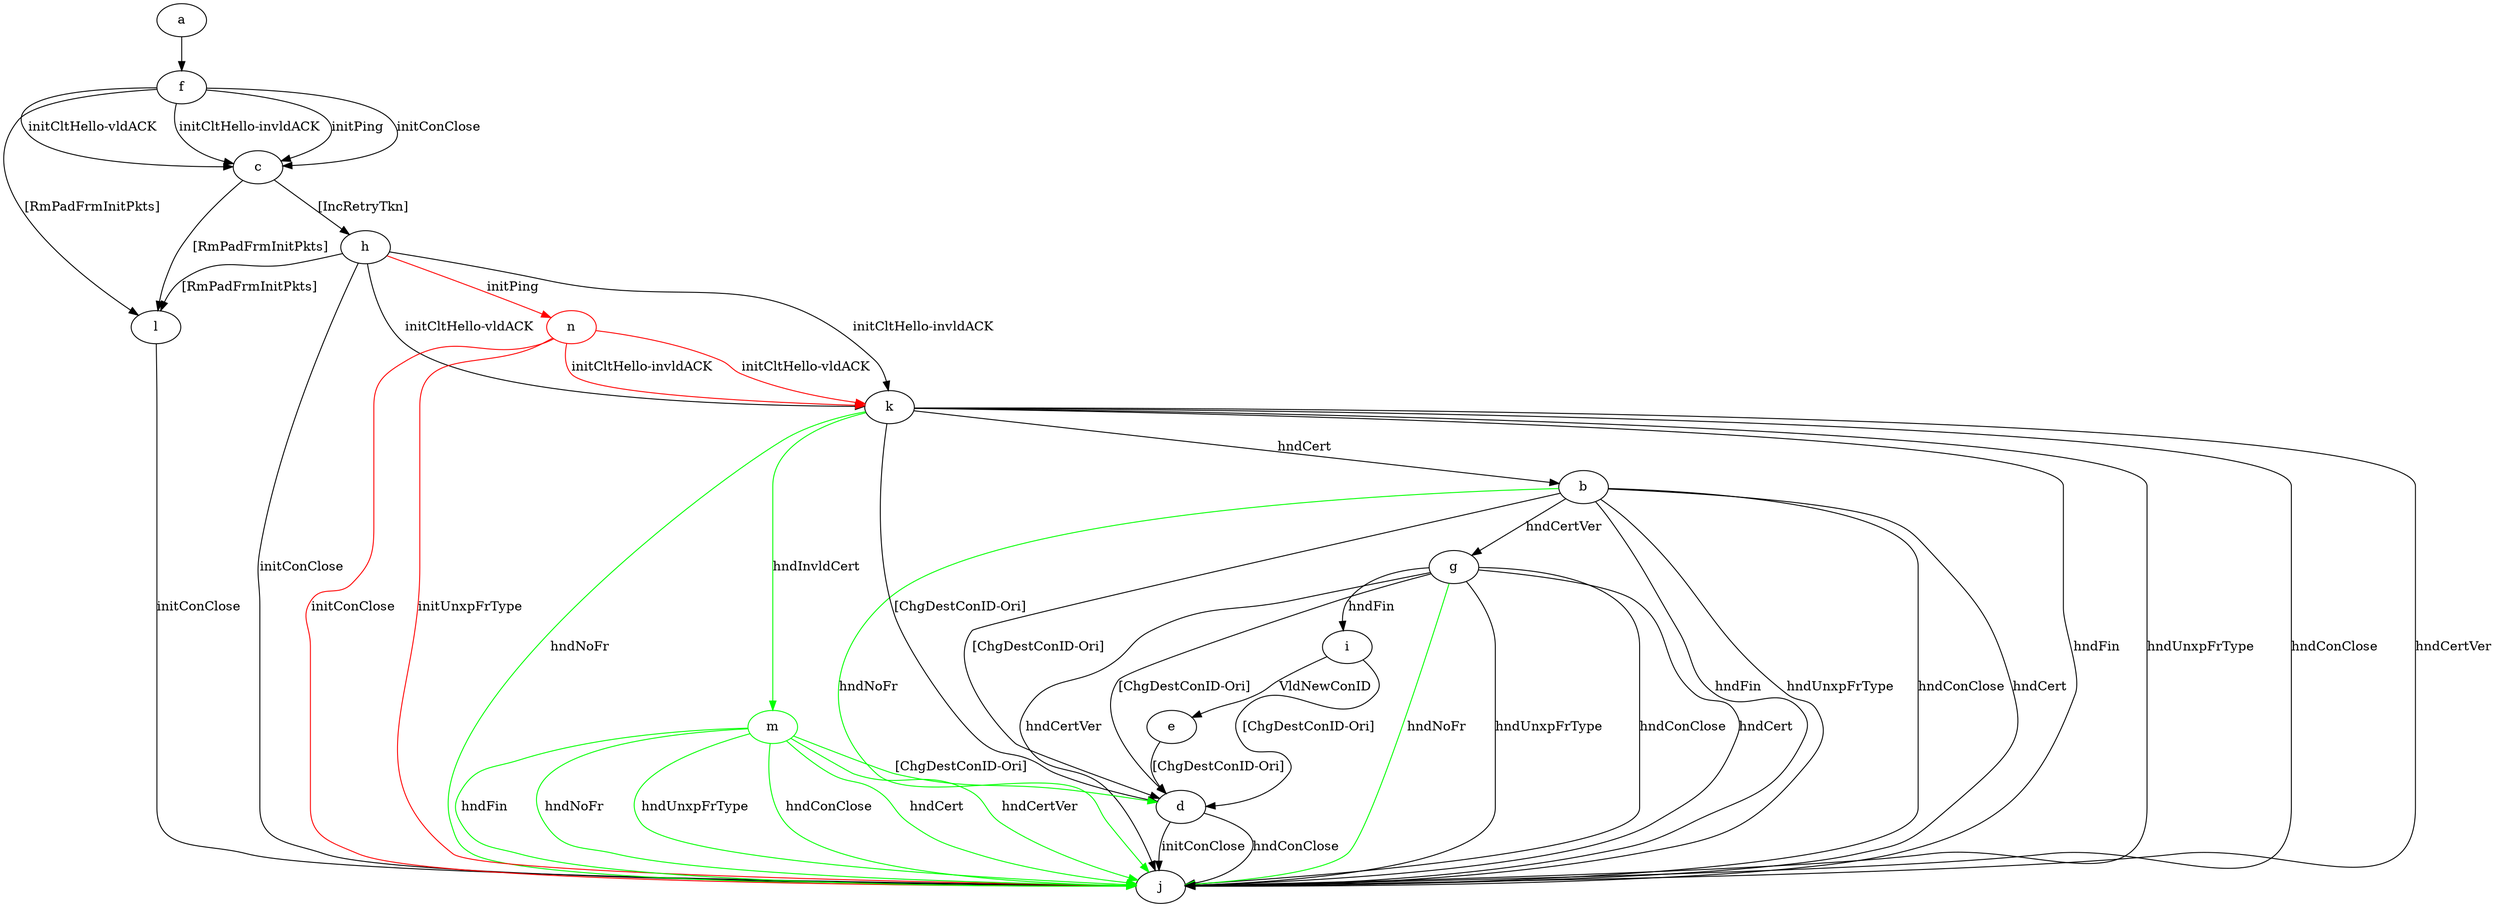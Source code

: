 digraph "" {
	a -> f	[key=0];
	b -> d	[key=0,
		label="[ChgDestConID-Ori] "];
	b -> g	[key=0,
		label="hndCertVer "];
	b -> j	[key=0,
		label="hndFin "];
	b -> j	[key=1,
		label="hndUnxpFrType "];
	b -> j	[key=2,
		label="hndConClose "];
	b -> j	[key=3,
		label="hndCert "];
	b -> j	[key=4,
		color=green,
		label="hndNoFr "];
	c -> h	[key=0,
		label="[IncRetryTkn] "];
	c -> l	[key=0,
		label="[RmPadFrmInitPkts] "];
	d -> j	[key=0,
		label="initConClose "];
	d -> j	[key=1,
		label="hndConClose "];
	e -> d	[key=0,
		label="[ChgDestConID-Ori] "];
	f -> c	[key=0,
		label="initPing "];
	f -> c	[key=1,
		label="initConClose "];
	f -> c	[key=2,
		label="initCltHello-vldACK "];
	f -> c	[key=3,
		label="initCltHello-invldACK "];
	f -> l	[key=0,
		label="[RmPadFrmInitPkts] "];
	g -> d	[key=0,
		label="[ChgDestConID-Ori] "];
	g -> i	[key=0,
		label="hndFin "];
	g -> j	[key=0,
		label="hndUnxpFrType "];
	g -> j	[key=1,
		label="hndConClose "];
	g -> j	[key=2,
		label="hndCert "];
	g -> j	[key=3,
		label="hndCertVer "];
	g -> j	[key=4,
		color=green,
		label="hndNoFr "];
	h -> j	[key=0,
		label="initConClose "];
	h -> k	[key=0,
		label="initCltHello-vldACK "];
	h -> k	[key=1,
		label="initCltHello-invldACK "];
	h -> l	[key=0,
		label="[RmPadFrmInitPkts] "];
	n	[color=red];
	h -> n	[key=0,
		color=red,
		label="initPing "];
	i -> d	[key=0,
		label="[ChgDestConID-Ori] "];
	i -> e	[key=0,
		label="VldNewConID "];
	k -> b	[key=0,
		label="hndCert "];
	k -> d	[key=0,
		label="[ChgDestConID-Ori] "];
	k -> j	[key=0,
		label="hndFin "];
	k -> j	[key=1,
		label="hndUnxpFrType "];
	k -> j	[key=2,
		label="hndConClose "];
	k -> j	[key=3,
		label="hndCertVer "];
	k -> j	[key=4,
		color=green,
		label="hndNoFr "];
	m	[color=green];
	k -> m	[key=0,
		color=green,
		label="hndInvldCert "];
	l -> j	[key=0,
		label="initConClose "];
	m -> d	[key=0,
		color=green,
		label="[ChgDestConID-Ori] "];
	m -> j	[key=0,
		color=green,
		label="hndFin "];
	m -> j	[key=1,
		color=green,
		label="hndNoFr "];
	m -> j	[key=2,
		color=green,
		label="hndUnxpFrType "];
	m -> j	[key=3,
		color=green,
		label="hndConClose "];
	m -> j	[key=4,
		color=green,
		label="hndCert "];
	m -> j	[key=5,
		color=green,
		label="hndCertVer "];
	n -> j	[key=0,
		color=red,
		label="initConClose "];
	n -> j	[key=1,
		color=red,
		label="initUnxpFrType "];
	n -> k	[key=0,
		color=red,
		label="initCltHello-vldACK "];
	n -> k	[key=1,
		color=red,
		label="initCltHello-invldACK "];
}
